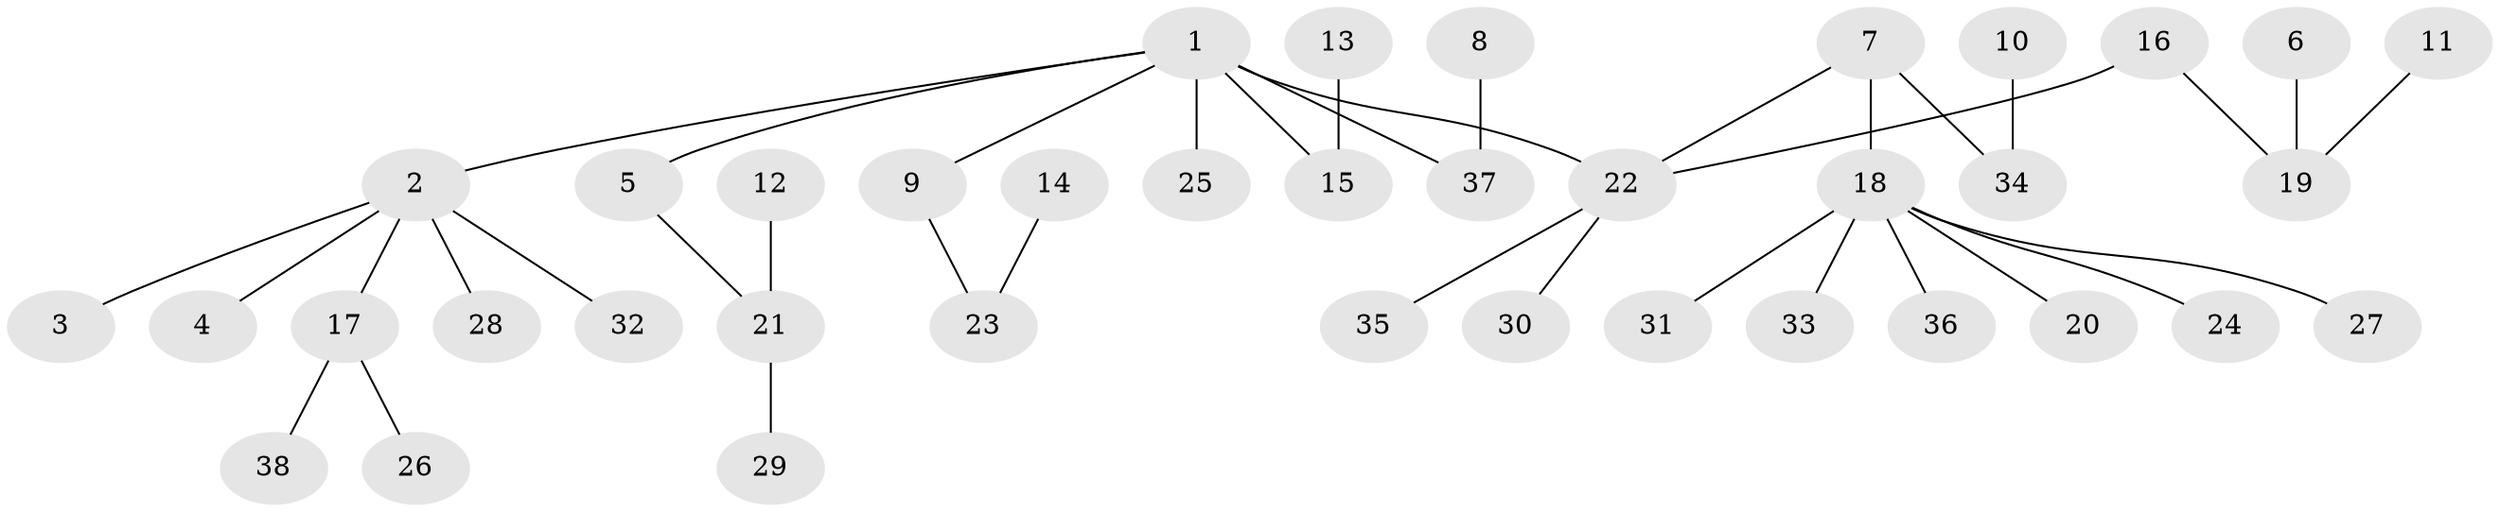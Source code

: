 // original degree distribution, {6: 0.04, 2: 0.21333333333333335, 3: 0.17333333333333334, 1: 0.5066666666666667, 4: 0.05333333333333334, 5: 0.013333333333333334}
// Generated by graph-tools (version 1.1) at 2025/50/03/09/25 03:50:19]
// undirected, 38 vertices, 37 edges
graph export_dot {
graph [start="1"]
  node [color=gray90,style=filled];
  1;
  2;
  3;
  4;
  5;
  6;
  7;
  8;
  9;
  10;
  11;
  12;
  13;
  14;
  15;
  16;
  17;
  18;
  19;
  20;
  21;
  22;
  23;
  24;
  25;
  26;
  27;
  28;
  29;
  30;
  31;
  32;
  33;
  34;
  35;
  36;
  37;
  38;
  1 -- 2 [weight=1.0];
  1 -- 5 [weight=1.0];
  1 -- 9 [weight=1.0];
  1 -- 15 [weight=1.0];
  1 -- 22 [weight=1.0];
  1 -- 25 [weight=1.0];
  1 -- 37 [weight=1.0];
  2 -- 3 [weight=1.0];
  2 -- 4 [weight=1.0];
  2 -- 17 [weight=1.0];
  2 -- 28 [weight=1.0];
  2 -- 32 [weight=1.0];
  5 -- 21 [weight=1.0];
  6 -- 19 [weight=1.0];
  7 -- 18 [weight=1.0];
  7 -- 22 [weight=1.0];
  7 -- 34 [weight=1.0];
  8 -- 37 [weight=1.0];
  9 -- 23 [weight=1.0];
  10 -- 34 [weight=1.0];
  11 -- 19 [weight=1.0];
  12 -- 21 [weight=1.0];
  13 -- 15 [weight=1.0];
  14 -- 23 [weight=1.0];
  16 -- 19 [weight=1.0];
  16 -- 22 [weight=1.0];
  17 -- 26 [weight=1.0];
  17 -- 38 [weight=1.0];
  18 -- 20 [weight=1.0];
  18 -- 24 [weight=1.0];
  18 -- 27 [weight=1.0];
  18 -- 31 [weight=1.0];
  18 -- 33 [weight=1.0];
  18 -- 36 [weight=1.0];
  21 -- 29 [weight=1.0];
  22 -- 30 [weight=1.0];
  22 -- 35 [weight=1.0];
}
